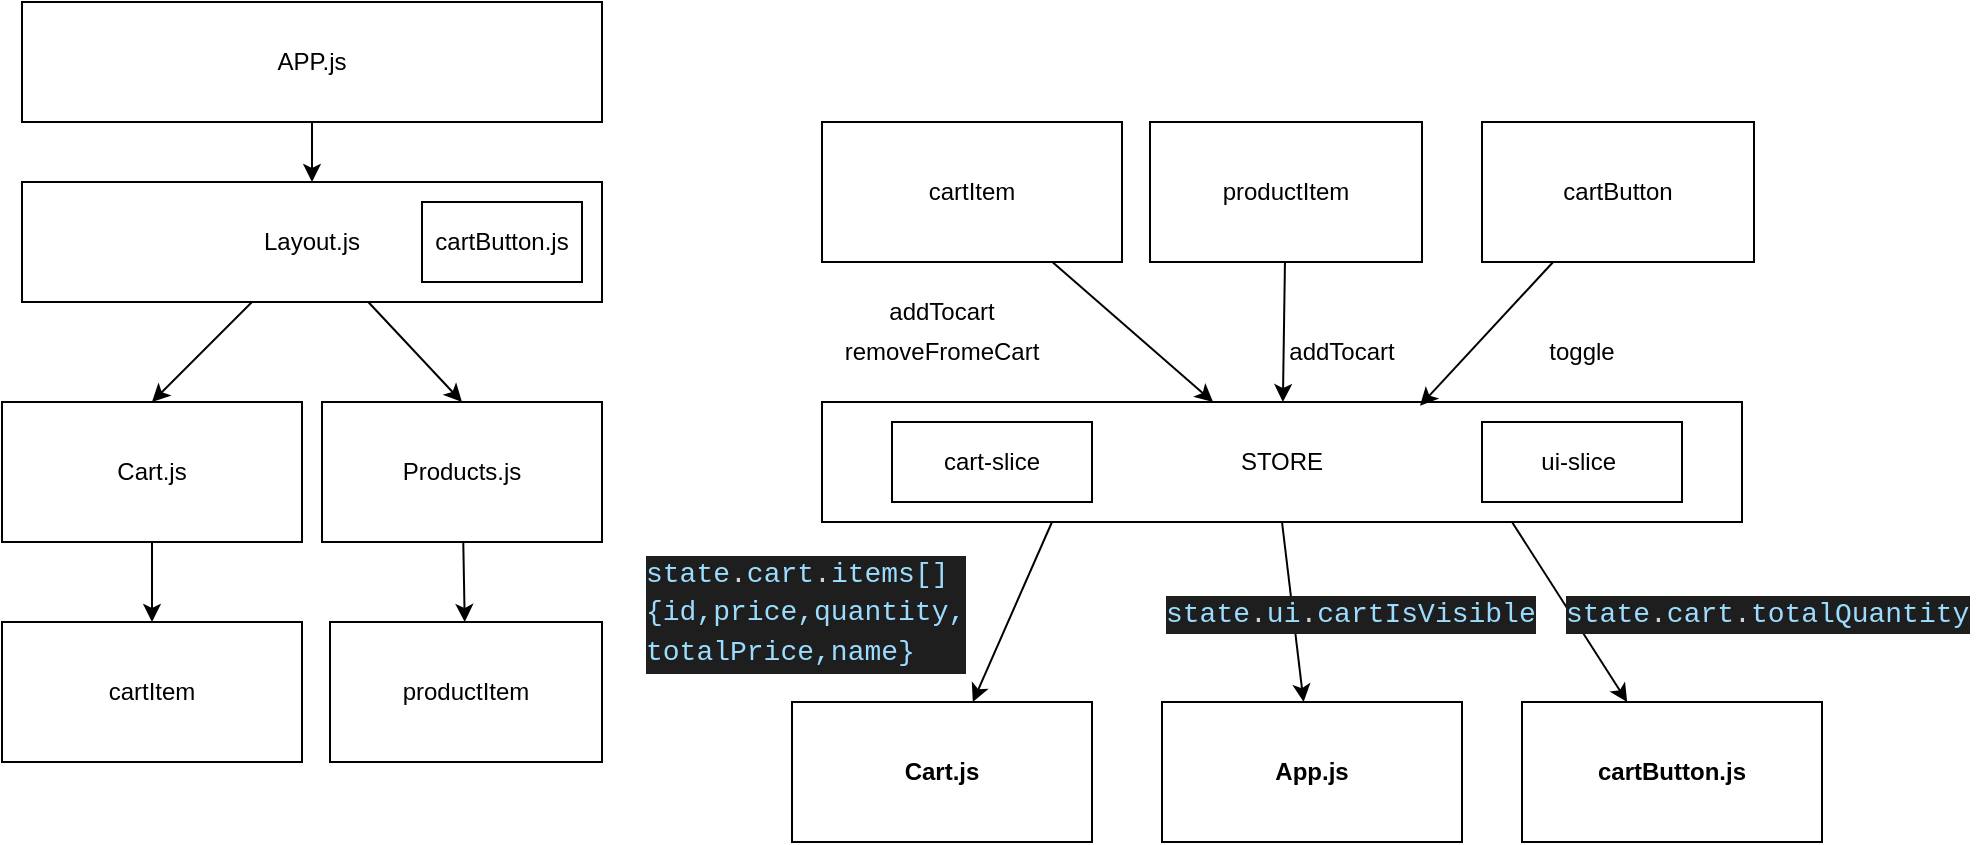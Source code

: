 <mxfile>
    <diagram id="ULSZf8hEssvfGesQTTOY" name="Page-1">
        <mxGraphModel dx="696" dy="444" grid="1" gridSize="10" guides="1" tooltips="1" connect="1" arrows="1" fold="1" page="1" pageScale="1" pageWidth="827" pageHeight="1169" math="0" shadow="0">
            <root>
                <mxCell id="0"/>
                <mxCell id="1" parent="0"/>
                <mxCell id="8" value="" style="edgeStyle=none;html=1;" edge="1" parent="1" source="2" target="6">
                    <mxGeometry relative="1" as="geometry"/>
                </mxCell>
                <mxCell id="2" value="Cart.js" style="rounded=0;whiteSpace=wrap;html=1;" vertex="1" parent="1">
                    <mxGeometry x="40" y="220" width="150" height="70" as="geometry"/>
                </mxCell>
                <mxCell id="10" value="" style="edgeStyle=none;html=1;" edge="1" parent="1" source="3" target="5">
                    <mxGeometry relative="1" as="geometry"/>
                </mxCell>
                <mxCell id="3" value="APP.js" style="rounded=0;whiteSpace=wrap;html=1;" vertex="1" parent="1">
                    <mxGeometry x="50" y="20" width="290" height="60" as="geometry"/>
                </mxCell>
                <mxCell id="9" value="" style="edgeStyle=none;html=1;" edge="1" parent="1" source="4" target="7">
                    <mxGeometry relative="1" as="geometry"/>
                </mxCell>
                <mxCell id="4" value="Products.js" style="rounded=0;whiteSpace=wrap;html=1;" vertex="1" parent="1">
                    <mxGeometry x="200" y="220" width="140" height="70" as="geometry"/>
                </mxCell>
                <mxCell id="11" style="edgeStyle=none;html=1;entryX=0.5;entryY=0;entryDx=0;entryDy=0;" edge="1" parent="1" source="5" target="2">
                    <mxGeometry relative="1" as="geometry"/>
                </mxCell>
                <mxCell id="12" style="edgeStyle=none;html=1;entryX=0.5;entryY=0;entryDx=0;entryDy=0;" edge="1" parent="1" source="5" target="4">
                    <mxGeometry relative="1" as="geometry"/>
                </mxCell>
                <mxCell id="5" value="Layout.js" style="rounded=0;whiteSpace=wrap;html=1;" vertex="1" parent="1">
                    <mxGeometry x="50" y="110" width="290" height="60" as="geometry"/>
                </mxCell>
                <mxCell id="6" value="cartItem" style="rounded=0;whiteSpace=wrap;html=1;" vertex="1" parent="1">
                    <mxGeometry x="40" y="330" width="150" height="70" as="geometry"/>
                </mxCell>
                <mxCell id="7" value="productItem" style="rounded=0;whiteSpace=wrap;html=1;" vertex="1" parent="1">
                    <mxGeometry x="204" y="330" width="136" height="70" as="geometry"/>
                </mxCell>
                <mxCell id="32" style="edgeStyle=none;html=1;exitX=0.25;exitY=1;exitDx=0;exitDy=0;" edge="1" parent="1" source="13" target="25">
                    <mxGeometry relative="1" as="geometry"/>
                </mxCell>
                <mxCell id="33" style="edgeStyle=none;html=1;exitX=0.5;exitY=1;exitDx=0;exitDy=0;" edge="1" parent="1" source="13" target="26">
                    <mxGeometry relative="1" as="geometry"/>
                </mxCell>
                <mxCell id="34" style="edgeStyle=none;html=1;exitX=0.75;exitY=1;exitDx=0;exitDy=0;" edge="1" parent="1" source="13" target="27">
                    <mxGeometry relative="1" as="geometry"/>
                </mxCell>
                <mxCell id="13" value="STORE" style="rounded=0;whiteSpace=wrap;html=1;" vertex="1" parent="1">
                    <mxGeometry x="450" y="220" width="460" height="60" as="geometry"/>
                </mxCell>
                <mxCell id="16" value="" style="edgeStyle=none;html=1;" edge="1" parent="1" source="14" target="13">
                    <mxGeometry relative="1" as="geometry"/>
                </mxCell>
                <mxCell id="14" value="cartItem" style="rounded=0;whiteSpace=wrap;html=1;" vertex="1" parent="1">
                    <mxGeometry x="450" y="80" width="150" height="70" as="geometry"/>
                </mxCell>
                <mxCell id="17" value="" style="edgeStyle=none;html=1;" edge="1" parent="1" source="15" target="13">
                    <mxGeometry relative="1" as="geometry"/>
                </mxCell>
                <mxCell id="15" value="productItem" style="rounded=0;whiteSpace=wrap;html=1;" vertex="1" parent="1">
                    <mxGeometry x="614" y="80" width="136" height="70" as="geometry"/>
                </mxCell>
                <mxCell id="18" value="addTocart" style="text;html=1;strokeColor=none;fillColor=none;align=center;verticalAlign=middle;whiteSpace=wrap;rounded=0;" vertex="1" parent="1">
                    <mxGeometry x="680" y="180" width="60" height="30" as="geometry"/>
                </mxCell>
                <mxCell id="19" value="addTocart" style="text;html=1;strokeColor=none;fillColor=none;align=center;verticalAlign=middle;whiteSpace=wrap;rounded=0;" vertex="1" parent="1">
                    <mxGeometry x="480" y="160" width="60" height="30" as="geometry"/>
                </mxCell>
                <mxCell id="20" value="removeFromeCart" style="text;html=1;strokeColor=none;fillColor=none;align=center;verticalAlign=middle;whiteSpace=wrap;rounded=0;" vertex="1" parent="1">
                    <mxGeometry x="480" y="180" width="60" height="30" as="geometry"/>
                </mxCell>
                <mxCell id="22" style="edgeStyle=none;html=1;entryX=0.65;entryY=0.031;entryDx=0;entryDy=0;entryPerimeter=0;" edge="1" parent="1" source="21" target="13">
                    <mxGeometry relative="1" as="geometry"/>
                </mxCell>
                <mxCell id="21" value="cartButton" style="rounded=0;whiteSpace=wrap;html=1;" vertex="1" parent="1">
                    <mxGeometry x="780" y="80" width="136" height="70" as="geometry"/>
                </mxCell>
                <mxCell id="23" value="toggle" style="text;html=1;strokeColor=none;fillColor=none;align=center;verticalAlign=middle;whiteSpace=wrap;rounded=0;" vertex="1" parent="1">
                    <mxGeometry x="800" y="180" width="60" height="30" as="geometry"/>
                </mxCell>
                <mxCell id="25" value="Cart.js" style="rounded=0;whiteSpace=wrap;html=1;fontStyle=1" vertex="1" parent="1">
                    <mxGeometry x="435" y="370" width="150" height="70" as="geometry"/>
                </mxCell>
                <mxCell id="26" value="App.js" style="rounded=0;whiteSpace=wrap;html=1;fontStyle=1" vertex="1" parent="1">
                    <mxGeometry x="620" y="370" width="150" height="70" as="geometry"/>
                </mxCell>
                <mxCell id="27" value="cartButton.js" style="rounded=0;whiteSpace=wrap;html=1;fontStyle=1" vertex="1" parent="1">
                    <mxGeometry x="800" y="370" width="150" height="70" as="geometry"/>
                </mxCell>
                <mxCell id="28" value="&lt;div style=&quot;background-color: rgb(30 , 30 , 30) ; line-height: 19px&quot;&gt;&lt;div style=&quot;color: rgb(212 , 212 , 212) ; font-family: &amp;#34;consolas&amp;#34; , &amp;#34;courier new&amp;#34; , monospace ; font-size: 14px ; font-weight: normal&quot;&gt;&lt;span style=&quot;color: #9cdcfe&quot;&gt;state&lt;/span&gt;&lt;span style=&quot;color: #d4d4d4&quot;&gt;.&lt;/span&gt;&lt;span style=&quot;color: #9cdcfe&quot;&gt;cart&lt;/span&gt;&lt;span style=&quot;color: #d4d4d4&quot;&gt;.&lt;/span&gt;&lt;span style=&quot;color: #9cdcfe&quot;&gt;items[]&lt;/span&gt;&lt;/div&gt;&lt;div&gt;&lt;span style=&quot;color: rgb(156 , 220 , 254) ; font-family: &amp;#34;consolas&amp;#34; , &amp;#34;courier new&amp;#34; , monospace ; font-size: 14px ; font-weight: normal&quot;&gt;{&lt;/span&gt;&lt;font color=&quot;#9cdcfe&quot; face=&quot;consolas, courier new, monospace&quot;&gt;&lt;span style=&quot;font-size: 14px&quot;&gt;id,price,quantity,&lt;/span&gt;&lt;/font&gt;&lt;/div&gt;&lt;div&gt;&lt;font color=&quot;#9cdcfe&quot; face=&quot;consolas, courier new, monospace&quot;&gt;&lt;span style=&quot;font-size: 14px&quot;&gt;totalPrice,name}&lt;/span&gt;&lt;/font&gt;&lt;/div&gt;&lt;/div&gt;" style="text;whiteSpace=wrap;html=1;" vertex="1" parent="1">
                    <mxGeometry x="360" y="290" width="150" height="30" as="geometry"/>
                </mxCell>
                <mxCell id="29" value="&lt;div style=&quot;color: rgb(212, 212, 212); background-color: rgb(30, 30, 30); font-family: consolas, &amp;quot;courier new&amp;quot;, monospace; font-weight: normal; font-size: 14px; line-height: 19px;&quot;&gt;&lt;div&gt;&lt;span style=&quot;color: #9cdcfe&quot;&gt;state&lt;/span&gt;&lt;span style=&quot;color: #d4d4d4&quot;&gt;.&lt;/span&gt;&lt;span style=&quot;color: #9cdcfe&quot;&gt;ui&lt;/span&gt;&lt;span style=&quot;color: #d4d4d4&quot;&gt;.&lt;/span&gt;&lt;span style=&quot;color: #9cdcfe&quot;&gt;cartIsVisible&lt;/span&gt;&lt;/div&gt;&lt;/div&gt;" style="text;whiteSpace=wrap;html=1;" vertex="1" parent="1">
                    <mxGeometry x="620" y="310" width="190" height="30" as="geometry"/>
                </mxCell>
                <mxCell id="30" value="&lt;div style=&quot;color: rgb(212, 212, 212); background-color: rgb(30, 30, 30); font-family: consolas, &amp;quot;courier new&amp;quot;, monospace; font-weight: normal; font-size: 14px; line-height: 19px;&quot;&gt;&lt;div&gt;&lt;span style=&quot;color: #9cdcfe&quot;&gt;state&lt;/span&gt;&lt;span style=&quot;color: #d4d4d4&quot;&gt;.&lt;/span&gt;&lt;span style=&quot;color: #9cdcfe&quot;&gt;cart&lt;/span&gt;&lt;span style=&quot;color: #d4d4d4&quot;&gt;.&lt;/span&gt;&lt;span style=&quot;color: #9cdcfe&quot;&gt;totalQuantity&lt;/span&gt;&lt;/div&gt;&lt;/div&gt;" style="text;whiteSpace=wrap;html=1;" vertex="1" parent="1">
                    <mxGeometry x="820" y="310" width="210" height="30" as="geometry"/>
                </mxCell>
                <mxCell id="35" value="cartButton.js" style="rounded=0;whiteSpace=wrap;html=1;" vertex="1" parent="1">
                    <mxGeometry x="250" y="120" width="80" height="40" as="geometry"/>
                </mxCell>
                <mxCell id="36" value="cart-slice" style="rounded=0;whiteSpace=wrap;html=1;" vertex="1" parent="1">
                    <mxGeometry x="485" y="230" width="100" height="40" as="geometry"/>
                </mxCell>
                <mxCell id="37" value="ui-slice&amp;nbsp;" style="rounded=0;whiteSpace=wrap;html=1;" vertex="1" parent="1">
                    <mxGeometry x="780" y="230" width="100" height="40" as="geometry"/>
                </mxCell>
            </root>
        </mxGraphModel>
    </diagram>
</mxfile>